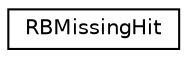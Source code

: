 digraph "Graphical Class Hierarchy"
{
 // LATEX_PDF_SIZE
  edge [fontname="Helvetica",fontsize="10",labelfontname="Helvetica",labelfontsize="10"];
  node [fontname="Helvetica",fontsize="10",shape=record];
  rankdir="LR";
  Node0 [label="RBMissingHit",height=0.2,width=0.4,color="black", fillcolor="white", style="filled",URL="$structRBMissingHit.html",tooltip=" "];
}

